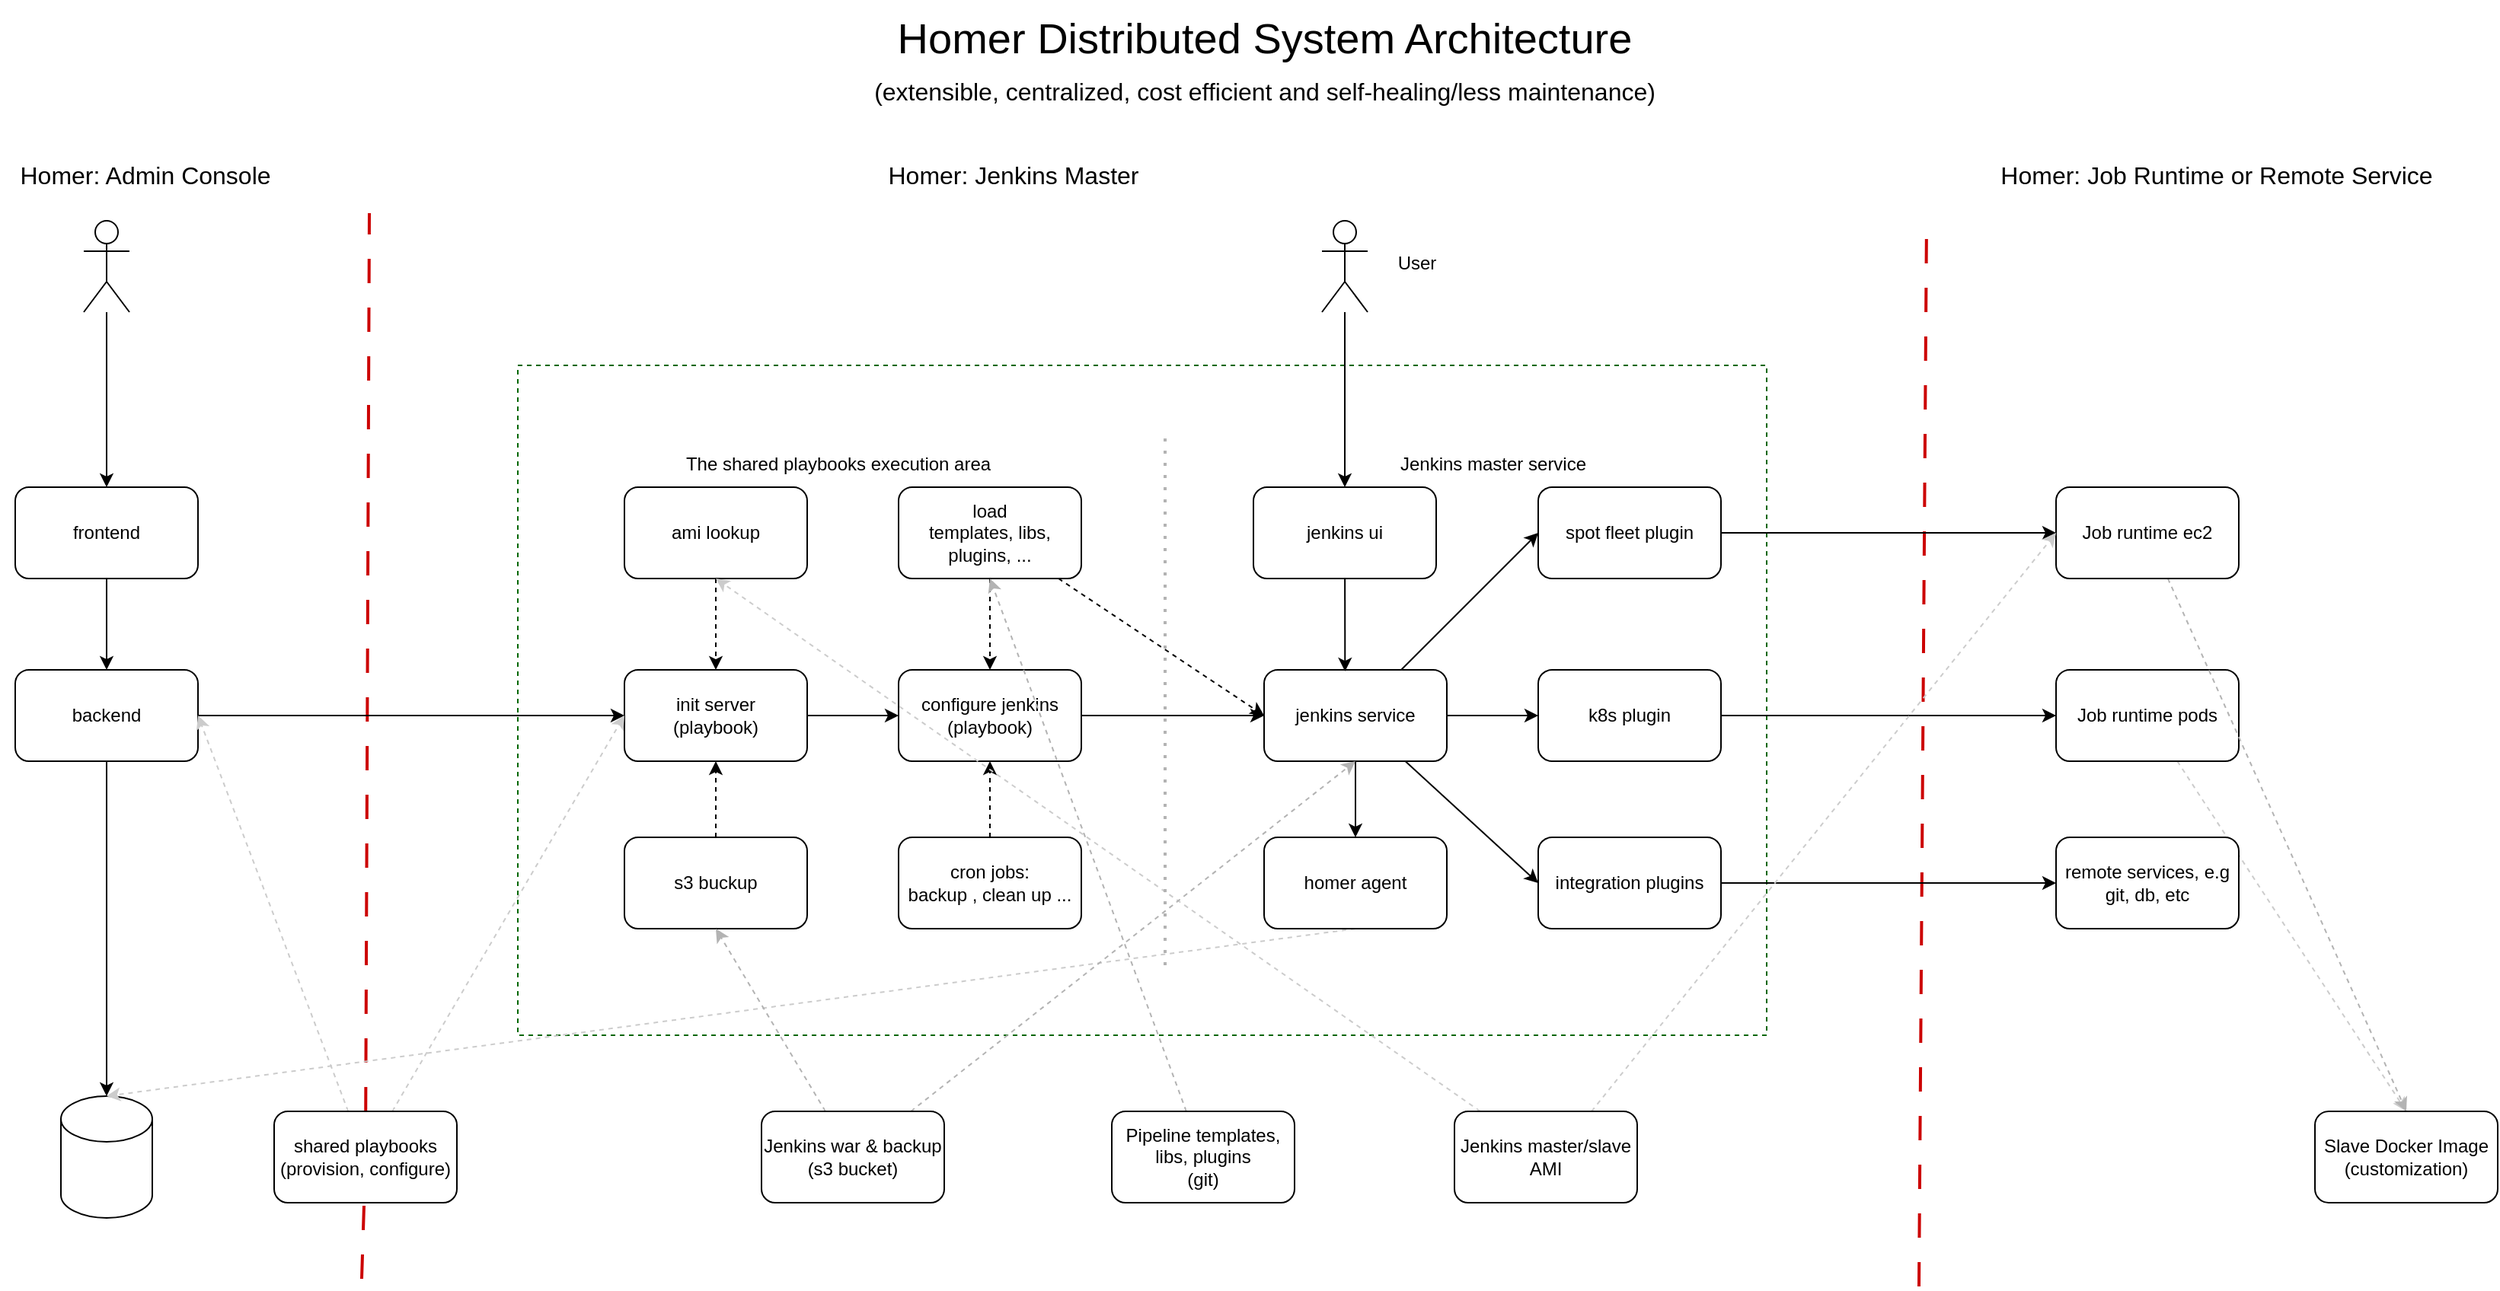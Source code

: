 <mxfile version="21.2.6" type="github">
  <diagram name="Page-1" id="HMeSJkny4wYuckMMA0fv">
    <mxGraphModel dx="1933" dy="1012" grid="1" gridSize="10" guides="1" tooltips="1" connect="1" arrows="1" fold="1" page="1" pageScale="1" pageWidth="850" pageHeight="1100" math="0" shadow="0">
      <root>
        <mxCell id="0" />
        <mxCell id="1" parent="0" />
        <mxCell id="agCpb_SMPKk3TFrb06sG-60" value="" style="endArrow=none;dashed=1;html=1;dashPattern=8 8;strokeWidth=2;rounded=0;strokeColor=#CC0000;fontColor=#CC0000;" edge="1" parent="1">
          <mxGeometry width="50" height="50" relative="1" as="geometry">
            <mxPoint x="1290" y="855" as="sourcePoint" />
            <mxPoint x="1295" y="155" as="targetPoint" />
          </mxGeometry>
        </mxCell>
        <mxCell id="agCpb_SMPKk3TFrb06sG-76" value="" style="endArrow=none;dashed=1;html=1;dashPattern=8 8;strokeWidth=2;rounded=0;strokeColor=#CC0000;fontColor=#CC0000;" edge="1" parent="1" source="agCpb_SMPKk3TFrb06sG-19">
          <mxGeometry width="50" height="50" relative="1" as="geometry">
            <mxPoint x="267.5" y="850" as="sourcePoint" />
            <mxPoint x="272.5" y="150" as="targetPoint" />
          </mxGeometry>
        </mxCell>
        <mxCell id="agCpb_SMPKk3TFrb06sG-70" value="" style="rounded=0;whiteSpace=wrap;html=1;dashed=1;strokeColor=#006600;" vertex="1" parent="1">
          <mxGeometry x="370" y="250" width="820" height="440" as="geometry" />
        </mxCell>
        <mxCell id="agCpb_SMPKk3TFrb06sG-26" style="edgeStyle=none;rounded=0;orthogonalLoop=1;jettySize=auto;html=1;" edge="1" parent="1" source="agCpb_SMPKk3TFrb06sG-1" target="agCpb_SMPKk3TFrb06sG-2">
          <mxGeometry relative="1" as="geometry" />
        </mxCell>
        <mxCell id="agCpb_SMPKk3TFrb06sG-1" value="frontend" style="rounded=1;whiteSpace=wrap;html=1;" vertex="1" parent="1">
          <mxGeometry x="40" y="330" width="120" height="60" as="geometry" />
        </mxCell>
        <mxCell id="agCpb_SMPKk3TFrb06sG-27" style="edgeStyle=none;rounded=0;orthogonalLoop=1;jettySize=auto;html=1;entryX=0.5;entryY=0;entryDx=0;entryDy=0;entryPerimeter=0;" edge="1" parent="1" source="agCpb_SMPKk3TFrb06sG-2" target="agCpb_SMPKk3TFrb06sG-3">
          <mxGeometry relative="1" as="geometry" />
        </mxCell>
        <mxCell id="agCpb_SMPKk3TFrb06sG-30" style="edgeStyle=none;rounded=0;orthogonalLoop=1;jettySize=auto;html=1;entryX=0;entryY=0.5;entryDx=0;entryDy=0;" edge="1" parent="1" source="agCpb_SMPKk3TFrb06sG-2" target="agCpb_SMPKk3TFrb06sG-7">
          <mxGeometry relative="1" as="geometry" />
        </mxCell>
        <mxCell id="agCpb_SMPKk3TFrb06sG-2" value="backend" style="rounded=1;whiteSpace=wrap;html=1;" vertex="1" parent="1">
          <mxGeometry x="40" y="450" width="120" height="60" as="geometry" />
        </mxCell>
        <mxCell id="agCpb_SMPKk3TFrb06sG-3" value="" style="shape=cylinder3;whiteSpace=wrap;html=1;boundedLbl=1;backgroundOutline=1;size=15;" vertex="1" parent="1">
          <mxGeometry x="70" y="730" width="60" height="80" as="geometry" />
        </mxCell>
        <mxCell id="agCpb_SMPKk3TFrb06sG-31" style="edgeStyle=none;rounded=0;orthogonalLoop=1;jettySize=auto;html=1;" edge="1" parent="1" source="agCpb_SMPKk3TFrb06sG-7" target="agCpb_SMPKk3TFrb06sG-8">
          <mxGeometry relative="1" as="geometry" />
        </mxCell>
        <mxCell id="agCpb_SMPKk3TFrb06sG-7" value="init server&lt;br&gt;(playbook)" style="rounded=1;whiteSpace=wrap;html=1;" vertex="1" parent="1">
          <mxGeometry x="440" y="450" width="120" height="60" as="geometry" />
        </mxCell>
        <mxCell id="agCpb_SMPKk3TFrb06sG-32" style="edgeStyle=none;rounded=0;orthogonalLoop=1;jettySize=auto;html=1;entryX=0;entryY=0.5;entryDx=0;entryDy=0;" edge="1" parent="1" source="agCpb_SMPKk3TFrb06sG-8" target="agCpb_SMPKk3TFrb06sG-9">
          <mxGeometry relative="1" as="geometry" />
        </mxCell>
        <mxCell id="agCpb_SMPKk3TFrb06sG-8" value="configure jenkins&lt;br&gt;(playbook)" style="rounded=1;whiteSpace=wrap;html=1;" vertex="1" parent="1">
          <mxGeometry x="620" y="450" width="120" height="60" as="geometry" />
        </mxCell>
        <mxCell id="agCpb_SMPKk3TFrb06sG-38" style="edgeStyle=none;rounded=0;orthogonalLoop=1;jettySize=auto;html=1;entryX=0;entryY=0.5;entryDx=0;entryDy=0;" edge="1" parent="1" source="agCpb_SMPKk3TFrb06sG-9" target="agCpb_SMPKk3TFrb06sG-21">
          <mxGeometry relative="1" as="geometry" />
        </mxCell>
        <mxCell id="agCpb_SMPKk3TFrb06sG-47" style="edgeStyle=none;rounded=0;orthogonalLoop=1;jettySize=auto;html=1;entryX=0;entryY=0.5;entryDx=0;entryDy=0;" edge="1" parent="1" source="agCpb_SMPKk3TFrb06sG-9" target="agCpb_SMPKk3TFrb06sG-20">
          <mxGeometry relative="1" as="geometry" />
        </mxCell>
        <mxCell id="agCpb_SMPKk3TFrb06sG-48" style="edgeStyle=none;rounded=0;orthogonalLoop=1;jettySize=auto;html=1;entryX=0;entryY=0.5;entryDx=0;entryDy=0;" edge="1" parent="1" source="agCpb_SMPKk3TFrb06sG-9" target="agCpb_SMPKk3TFrb06sG-22">
          <mxGeometry relative="1" as="geometry" />
        </mxCell>
        <mxCell id="agCpb_SMPKk3TFrb06sG-66" style="edgeStyle=none;rounded=0;orthogonalLoop=1;jettySize=auto;html=1;" edge="1" parent="1" source="agCpb_SMPKk3TFrb06sG-9" target="agCpb_SMPKk3TFrb06sG-64">
          <mxGeometry relative="1" as="geometry" />
        </mxCell>
        <mxCell id="agCpb_SMPKk3TFrb06sG-9" value="jenkins service" style="rounded=1;whiteSpace=wrap;html=1;" vertex="1" parent="1">
          <mxGeometry x="860" y="450" width="120" height="60" as="geometry" />
        </mxCell>
        <mxCell id="agCpb_SMPKk3TFrb06sG-36" style="edgeStyle=none;rounded=0;orthogonalLoop=1;jettySize=auto;html=1;entryX=0.5;entryY=1;entryDx=0;entryDy=0;dashed=1;" edge="1" parent="1" source="agCpb_SMPKk3TFrb06sG-10" target="agCpb_SMPKk3TFrb06sG-8">
          <mxGeometry relative="1" as="geometry" />
        </mxCell>
        <mxCell id="agCpb_SMPKk3TFrb06sG-10" value="cron jobs: &lt;br&gt;backup , clean up ..." style="rounded=1;whiteSpace=wrap;html=1;" vertex="1" parent="1">
          <mxGeometry x="620" y="560" width="120" height="60" as="geometry" />
        </mxCell>
        <mxCell id="agCpb_SMPKk3TFrb06sG-35" style="edgeStyle=none;rounded=0;orthogonalLoop=1;jettySize=auto;html=1;entryX=0.5;entryY=0;entryDx=0;entryDy=0;dashed=1;" edge="1" parent="1" source="agCpb_SMPKk3TFrb06sG-11" target="agCpb_SMPKk3TFrb06sG-8">
          <mxGeometry relative="1" as="geometry" />
        </mxCell>
        <mxCell id="agCpb_SMPKk3TFrb06sG-44" style="edgeStyle=none;rounded=0;orthogonalLoop=1;jettySize=auto;html=1;entryX=0;entryY=0.5;entryDx=0;entryDy=0;dashed=1;" edge="1" parent="1" source="agCpb_SMPKk3TFrb06sG-11" target="agCpb_SMPKk3TFrb06sG-9">
          <mxGeometry relative="1" as="geometry" />
        </mxCell>
        <mxCell id="agCpb_SMPKk3TFrb06sG-11" value="load &lt;br&gt;templates, libs, plugins, ..." style="rounded=1;whiteSpace=wrap;html=1;" vertex="1" parent="1">
          <mxGeometry x="620" y="330" width="120" height="60" as="geometry" />
        </mxCell>
        <mxCell id="agCpb_SMPKk3TFrb06sG-33" style="edgeStyle=none;rounded=0;orthogonalLoop=1;jettySize=auto;html=1;entryX=0.5;entryY=0;entryDx=0;entryDy=0;dashed=1;" edge="1" parent="1" source="agCpb_SMPKk3TFrb06sG-12" target="agCpb_SMPKk3TFrb06sG-7">
          <mxGeometry relative="1" as="geometry" />
        </mxCell>
        <mxCell id="agCpb_SMPKk3TFrb06sG-12" value="ami lookup" style="rounded=1;whiteSpace=wrap;html=1;" vertex="1" parent="1">
          <mxGeometry x="440" y="330" width="120" height="60" as="geometry" />
        </mxCell>
        <mxCell id="agCpb_SMPKk3TFrb06sG-34" style="edgeStyle=none;rounded=0;orthogonalLoop=1;jettySize=auto;html=1;entryX=0.5;entryY=1;entryDx=0;entryDy=0;dashed=1;" edge="1" parent="1" source="agCpb_SMPKk3TFrb06sG-13" target="agCpb_SMPKk3TFrb06sG-7">
          <mxGeometry relative="1" as="geometry" />
        </mxCell>
        <mxCell id="agCpb_SMPKk3TFrb06sG-13" value="s3 buckup" style="rounded=1;whiteSpace=wrap;html=1;" vertex="1" parent="1">
          <mxGeometry x="440" y="560" width="120" height="60" as="geometry" />
        </mxCell>
        <mxCell id="agCpb_SMPKk3TFrb06sG-28" style="edgeStyle=none;rounded=0;orthogonalLoop=1;jettySize=auto;html=1;entryX=1;entryY=0.5;entryDx=0;entryDy=0;dashed=1;strokeColor=#CCCCCC;" edge="1" parent="1" source="agCpb_SMPKk3TFrb06sG-19" target="agCpb_SMPKk3TFrb06sG-2">
          <mxGeometry relative="1" as="geometry" />
        </mxCell>
        <mxCell id="agCpb_SMPKk3TFrb06sG-29" style="edgeStyle=none;rounded=0;orthogonalLoop=1;jettySize=auto;html=1;entryX=0;entryY=0.5;entryDx=0;entryDy=0;dashed=1;strokeColor=#CCCCCC;" edge="1" parent="1" source="agCpb_SMPKk3TFrb06sG-19" target="agCpb_SMPKk3TFrb06sG-7">
          <mxGeometry relative="1" as="geometry" />
        </mxCell>
        <mxCell id="agCpb_SMPKk3TFrb06sG-46" style="edgeStyle=none;rounded=0;orthogonalLoop=1;jettySize=auto;html=1;" edge="1" parent="1" source="agCpb_SMPKk3TFrb06sG-20" target="agCpb_SMPKk3TFrb06sG-25">
          <mxGeometry relative="1" as="geometry" />
        </mxCell>
        <mxCell id="agCpb_SMPKk3TFrb06sG-20" value="integration plugins" style="rounded=1;whiteSpace=wrap;html=1;" vertex="1" parent="1">
          <mxGeometry x="1040" y="560" width="120" height="60" as="geometry" />
        </mxCell>
        <mxCell id="agCpb_SMPKk3TFrb06sG-41" style="edgeStyle=none;rounded=0;orthogonalLoop=1;jettySize=auto;html=1;entryX=0;entryY=0.5;entryDx=0;entryDy=0;" edge="1" parent="1" source="agCpb_SMPKk3TFrb06sG-21" target="agCpb_SMPKk3TFrb06sG-23">
          <mxGeometry relative="1" as="geometry" />
        </mxCell>
        <mxCell id="agCpb_SMPKk3TFrb06sG-21" value="k8s plugin" style="rounded=1;whiteSpace=wrap;html=1;" vertex="1" parent="1">
          <mxGeometry x="1040" y="450" width="120" height="60" as="geometry" />
        </mxCell>
        <mxCell id="agCpb_SMPKk3TFrb06sG-49" style="edgeStyle=none;rounded=0;orthogonalLoop=1;jettySize=auto;html=1;entryX=0;entryY=0.5;entryDx=0;entryDy=0;" edge="1" parent="1" source="agCpb_SMPKk3TFrb06sG-22" target="agCpb_SMPKk3TFrb06sG-24">
          <mxGeometry relative="1" as="geometry" />
        </mxCell>
        <mxCell id="agCpb_SMPKk3TFrb06sG-22" value="spot fleet plugin" style="rounded=1;whiteSpace=wrap;html=1;" vertex="1" parent="1">
          <mxGeometry x="1040" y="330" width="120" height="60" as="geometry" />
        </mxCell>
        <mxCell id="agCpb_SMPKk3TFrb06sG-54" style="edgeStyle=none;rounded=0;orthogonalLoop=1;jettySize=auto;html=1;entryX=0.5;entryY=0;entryDx=0;entryDy=0;dashed=1;strokeColor=#CCCCCC;" edge="1" parent="1" source="agCpb_SMPKk3TFrb06sG-23" target="agCpb_SMPKk3TFrb06sG-53">
          <mxGeometry relative="1" as="geometry" />
        </mxCell>
        <mxCell id="agCpb_SMPKk3TFrb06sG-23" value="Job runtime pods" style="rounded=1;whiteSpace=wrap;html=1;" vertex="1" parent="1">
          <mxGeometry x="1380" y="450" width="120" height="60" as="geometry" />
        </mxCell>
        <mxCell id="agCpb_SMPKk3TFrb06sG-77" style="edgeStyle=none;rounded=0;orthogonalLoop=1;jettySize=auto;html=1;entryX=0.5;entryY=0;entryDx=0;entryDy=0;dashed=1;strokeColor=#B3B3B3;" edge="1" parent="1" source="agCpb_SMPKk3TFrb06sG-24" target="agCpb_SMPKk3TFrb06sG-53">
          <mxGeometry relative="1" as="geometry" />
        </mxCell>
        <mxCell id="agCpb_SMPKk3TFrb06sG-24" value="Job runtime ec2" style="rounded=1;whiteSpace=wrap;html=1;" vertex="1" parent="1">
          <mxGeometry x="1380" y="330" width="120" height="60" as="geometry" />
        </mxCell>
        <mxCell id="agCpb_SMPKk3TFrb06sG-25" value="remote services, e.g git, db, etc" style="rounded=1;whiteSpace=wrap;html=1;" vertex="1" parent="1">
          <mxGeometry x="1380" y="560" width="120" height="60" as="geometry" />
        </mxCell>
        <mxCell id="agCpb_SMPKk3TFrb06sG-45" style="edgeStyle=none;rounded=0;orthogonalLoop=1;jettySize=auto;html=1;entryX=0.443;entryY=0.017;entryDx=0;entryDy=0;entryPerimeter=0;" edge="1" parent="1" source="agCpb_SMPKk3TFrb06sG-43" target="agCpb_SMPKk3TFrb06sG-9">
          <mxGeometry relative="1" as="geometry" />
        </mxCell>
        <mxCell id="agCpb_SMPKk3TFrb06sG-43" value="jenkins ui" style="rounded=1;whiteSpace=wrap;html=1;" vertex="1" parent="1">
          <mxGeometry x="853" y="330" width="120" height="60" as="geometry" />
        </mxCell>
        <mxCell id="agCpb_SMPKk3TFrb06sG-51" style="edgeStyle=none;rounded=0;orthogonalLoop=1;jettySize=auto;html=1;entryX=0.5;entryY=1;entryDx=0;entryDy=0;dashed=1;strokeColor=#CCCCCC;" edge="1" parent="1" source="agCpb_SMPKk3TFrb06sG-50" target="agCpb_SMPKk3TFrb06sG-12">
          <mxGeometry relative="1" as="geometry" />
        </mxCell>
        <mxCell id="agCpb_SMPKk3TFrb06sG-52" style="edgeStyle=none;rounded=0;orthogonalLoop=1;jettySize=auto;html=1;entryX=0;entryY=0.5;entryDx=0;entryDy=0;exitX=0.75;exitY=0;exitDx=0;exitDy=0;dashed=1;strokeColor=#CCCCCC;" edge="1" parent="1" source="agCpb_SMPKk3TFrb06sG-50" target="agCpb_SMPKk3TFrb06sG-24">
          <mxGeometry relative="1" as="geometry" />
        </mxCell>
        <mxCell id="agCpb_SMPKk3TFrb06sG-50" value="Jenkins master/slave AMI" style="rounded=1;whiteSpace=wrap;html=1;" vertex="1" parent="1">
          <mxGeometry x="985" y="740" width="120" height="60" as="geometry" />
        </mxCell>
        <mxCell id="agCpb_SMPKk3TFrb06sG-53" value="Slave Docker Image&lt;br&gt;(customization)" style="rounded=1;whiteSpace=wrap;html=1;" vertex="1" parent="1">
          <mxGeometry x="1550" y="740" width="120" height="60" as="geometry" />
        </mxCell>
        <mxCell id="agCpb_SMPKk3TFrb06sG-58" style="edgeStyle=none;rounded=0;orthogonalLoop=1;jettySize=auto;html=1;entryX=0.5;entryY=0;entryDx=0;entryDy=0;" edge="1" parent="1" source="agCpb_SMPKk3TFrb06sG-55" target="agCpb_SMPKk3TFrb06sG-1">
          <mxGeometry relative="1" as="geometry" />
        </mxCell>
        <mxCell id="agCpb_SMPKk3TFrb06sG-55" value="" style="shape=umlActor;verticalLabelPosition=bottom;verticalAlign=top;html=1;outlineConnect=0;" vertex="1" parent="1">
          <mxGeometry x="85" y="155" width="30" height="60" as="geometry" />
        </mxCell>
        <mxCell id="agCpb_SMPKk3TFrb06sG-57" style="edgeStyle=none;rounded=0;orthogonalLoop=1;jettySize=auto;html=1;entryX=0.5;entryY=0;entryDx=0;entryDy=0;" edge="1" parent="1" source="agCpb_SMPKk3TFrb06sG-56" target="agCpb_SMPKk3TFrb06sG-43">
          <mxGeometry relative="1" as="geometry" />
        </mxCell>
        <mxCell id="agCpb_SMPKk3TFrb06sG-56" value="" style="shape=umlActor;verticalLabelPosition=bottom;verticalAlign=top;html=1;outlineConnect=0;" vertex="1" parent="1">
          <mxGeometry x="898" y="155" width="30" height="60" as="geometry" />
        </mxCell>
        <mxCell id="agCpb_SMPKk3TFrb06sG-61" value="Jenkins master service" style="text;html=1;align=center;verticalAlign=middle;resizable=0;points=[];autosize=1;strokeColor=none;fillColor=none;" vertex="1" parent="1">
          <mxGeometry x="935" y="300" width="150" height="30" as="geometry" />
        </mxCell>
        <mxCell id="agCpb_SMPKk3TFrb06sG-62" value="Homer: Job Runtime or Remote Service" style="text;html=1;align=center;verticalAlign=middle;resizable=0;points=[];autosize=1;strokeColor=none;fillColor=none;fontSize=16;" vertex="1" parent="1">
          <mxGeometry x="1330" y="110" width="310" height="30" as="geometry" />
        </mxCell>
        <mxCell id="agCpb_SMPKk3TFrb06sG-63" value="Homer: Admin Console" style="text;html=1;align=center;verticalAlign=middle;resizable=0;points=[];autosize=1;strokeColor=none;fillColor=none;fontSize=16;" vertex="1" parent="1">
          <mxGeometry x="30" y="110" width="190" height="30" as="geometry" />
        </mxCell>
        <mxCell id="agCpb_SMPKk3TFrb06sG-67" style="edgeStyle=none;rounded=0;orthogonalLoop=1;jettySize=auto;html=1;entryX=0.5;entryY=0;entryDx=0;entryDy=0;entryPerimeter=0;exitX=0.5;exitY=1;exitDx=0;exitDy=0;dashed=1;strokeColor=#CCCCCC;" edge="1" parent="1" source="agCpb_SMPKk3TFrb06sG-64" target="agCpb_SMPKk3TFrb06sG-3">
          <mxGeometry relative="1" as="geometry" />
        </mxCell>
        <mxCell id="agCpb_SMPKk3TFrb06sG-64" value="homer agent" style="rounded=1;whiteSpace=wrap;html=1;" vertex="1" parent="1">
          <mxGeometry x="860" y="560" width="120" height="60" as="geometry" />
        </mxCell>
        <mxCell id="agCpb_SMPKk3TFrb06sG-68" value="" style="endArrow=none;dashed=1;html=1;dashPattern=1 3;strokeWidth=2;rounded=0;strokeColor=#B3B3B3;" edge="1" parent="1">
          <mxGeometry width="50" height="50" relative="1" as="geometry">
            <mxPoint x="795" y="644" as="sourcePoint" />
            <mxPoint x="795" y="294" as="targetPoint" />
          </mxGeometry>
        </mxCell>
        <mxCell id="agCpb_SMPKk3TFrb06sG-69" value="The shared playbooks execution area" style="text;html=1;align=center;verticalAlign=middle;resizable=0;points=[];autosize=1;strokeColor=none;fillColor=none;" vertex="1" parent="1">
          <mxGeometry x="470" y="300" width="220" height="30" as="geometry" />
        </mxCell>
        <mxCell id="agCpb_SMPKk3TFrb06sG-71" value="User" style="text;html=1;align=center;verticalAlign=middle;resizable=0;points=[];autosize=1;strokeColor=none;fillColor=none;" vertex="1" parent="1">
          <mxGeometry x="935" y="168" width="50" height="30" as="geometry" />
        </mxCell>
        <mxCell id="agCpb_SMPKk3TFrb06sG-73" value="Homer: Jenkins Master" style="text;html=1;align=center;verticalAlign=middle;resizable=0;points=[];autosize=1;strokeColor=none;fillColor=none;fontSize=16;" vertex="1" parent="1">
          <mxGeometry x="600" y="110" width="190" height="30" as="geometry" />
        </mxCell>
        <mxCell id="agCpb_SMPKk3TFrb06sG-74" value="&lt;font style=&quot;font-size: 28px;&quot;&gt;Homer Distributed System Architecture &lt;br&gt;&lt;/font&gt;&lt;font style=&quot;font-size: 16px;&quot;&gt;(extensible, centralized, cost efficient and self-healing/less maintenance)&lt;/font&gt;" style="text;html=1;align=center;verticalAlign=middle;resizable=0;points=[];autosize=1;strokeColor=none;fillColor=none;fontSize=25;" vertex="1" parent="1">
          <mxGeometry x="590" y="10" width="540" height="80" as="geometry" />
        </mxCell>
        <mxCell id="agCpb_SMPKk3TFrb06sG-81" style="edgeStyle=none;rounded=0;orthogonalLoop=1;jettySize=auto;html=1;entryX=0.5;entryY=1;entryDx=0;entryDy=0;dashed=1;strokeColor=#B3B3B3;" edge="1" parent="1" source="agCpb_SMPKk3TFrb06sG-78" target="agCpb_SMPKk3TFrb06sG-13">
          <mxGeometry relative="1" as="geometry" />
        </mxCell>
        <mxCell id="agCpb_SMPKk3TFrb06sG-82" style="edgeStyle=none;rounded=0;orthogonalLoop=1;jettySize=auto;html=1;entryX=0.5;entryY=1;entryDx=0;entryDy=0;dashed=1;strokeColor=#B3B3B3;" edge="1" parent="1" source="agCpb_SMPKk3TFrb06sG-78" target="agCpb_SMPKk3TFrb06sG-9">
          <mxGeometry relative="1" as="geometry" />
        </mxCell>
        <mxCell id="agCpb_SMPKk3TFrb06sG-78" value="Jenkins war &amp;amp; backup&lt;br&gt;(s3 bucket)" style="rounded=1;whiteSpace=wrap;html=1;" vertex="1" parent="1">
          <mxGeometry x="530" y="740" width="120" height="60" as="geometry" />
        </mxCell>
        <mxCell id="agCpb_SMPKk3TFrb06sG-83" value="" style="endArrow=none;dashed=1;html=1;dashPattern=8 8;strokeWidth=2;rounded=0;strokeColor=#CC0000;fontColor=#CC0000;" edge="1" parent="1" target="agCpb_SMPKk3TFrb06sG-19">
          <mxGeometry width="50" height="50" relative="1" as="geometry">
            <mxPoint x="267.5" y="850" as="sourcePoint" />
            <mxPoint x="272.5" y="150" as="targetPoint" />
          </mxGeometry>
        </mxCell>
        <mxCell id="agCpb_SMPKk3TFrb06sG-19" value="shared playbooks&lt;br&gt;(provision, configure)" style="rounded=1;whiteSpace=wrap;html=1;" vertex="1" parent="1">
          <mxGeometry x="210" y="740" width="120" height="60" as="geometry" />
        </mxCell>
        <mxCell id="agCpb_SMPKk3TFrb06sG-86" style="edgeStyle=none;rounded=0;orthogonalLoop=1;jettySize=auto;html=1;entryX=0.5;entryY=1;entryDx=0;entryDy=0;dashed=1;strokeColor=#B3B3B3;" edge="1" parent="1" source="agCpb_SMPKk3TFrb06sG-84" target="agCpb_SMPKk3TFrb06sG-11">
          <mxGeometry relative="1" as="geometry" />
        </mxCell>
        <mxCell id="agCpb_SMPKk3TFrb06sG-84" value="Pipeline templates, libs, plugins&lt;br&gt;(git)" style="rounded=1;whiteSpace=wrap;html=1;" vertex="1" parent="1">
          <mxGeometry x="760" y="740" width="120" height="60" as="geometry" />
        </mxCell>
      </root>
    </mxGraphModel>
  </diagram>
</mxfile>

